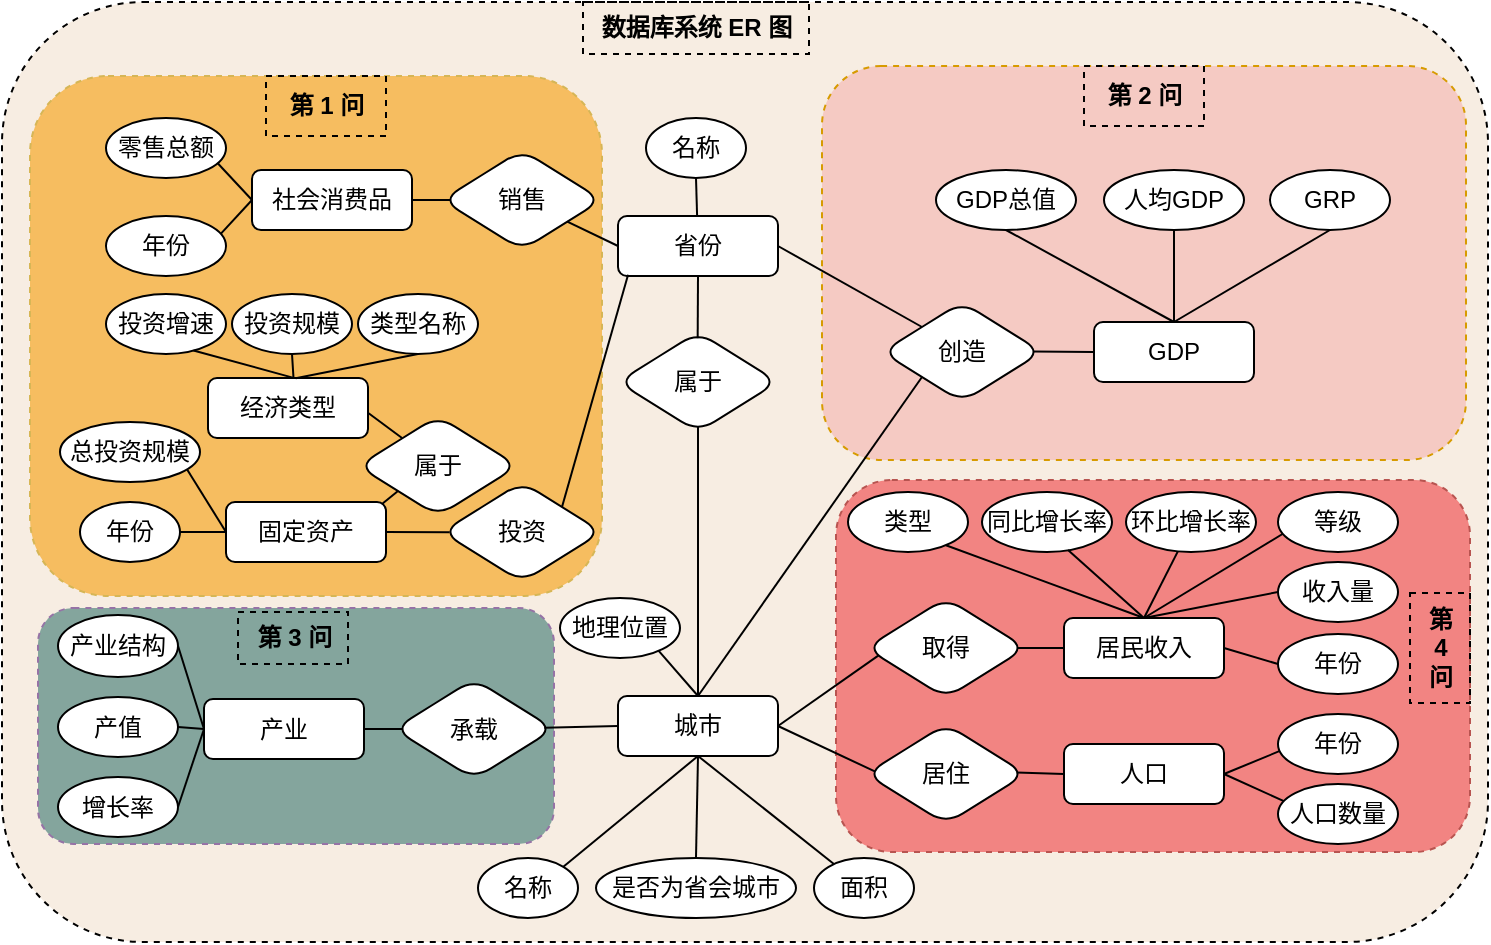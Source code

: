 <mxfile version="24.4.10" type="device">
  <diagram id="t5Vlt-aiu3l5UaKJvbd7" name="第 1 页">
    <mxGraphModel dx="942" dy="553" grid="0" gridSize="10" guides="1" tooltips="1" connect="1" arrows="1" fold="1" page="0" pageScale="1" pageWidth="827" pageHeight="1169" math="0" shadow="0">
      <root>
        <mxCell id="0" />
        <mxCell id="1" parent="0" />
        <mxCell id="vc4zO4dIkSNdIpExmPqI-37" value="" style="rounded=1;whiteSpace=wrap;html=1;dashed=1;glass=0;shadow=0;fillColor=#F7EDE2;" parent="1" vertex="1">
          <mxGeometry x="92" y="103" width="743" height="470" as="geometry" />
        </mxCell>
        <mxCell id="vc4zO4dIkSNdIpExmPqI-35" value="" style="rounded=1;whiteSpace=wrap;html=1;fillColor=#84A59D;strokeColor=#9673a6;dashed=1;" parent="1" vertex="1">
          <mxGeometry x="110" y="406" width="258" height="118" as="geometry" />
        </mxCell>
        <mxCell id="vc4zO4dIkSNdIpExmPqI-31" value="" style="rounded=1;whiteSpace=wrap;html=1;fillColor=#F28482;strokeColor=#b85450;dashed=1;glass=0;shadow=0;" parent="1" vertex="1">
          <mxGeometry x="509" y="342" width="317" height="186" as="geometry" />
        </mxCell>
        <mxCell id="vc4zO4dIkSNdIpExmPqI-29" value="" style="rounded=1;whiteSpace=wrap;html=1;fillColor=#F6BD60;strokeColor=#d6b656;dashed=1;" parent="1" vertex="1">
          <mxGeometry x="106" y="140" width="286" height="260" as="geometry" />
        </mxCell>
        <mxCell id="vc4zO4dIkSNdIpExmPqI-27" value="" style="rounded=1;whiteSpace=wrap;html=1;fillColor=#F5CAC3;strokeColor=#d79b00;dashed=1;glass=0;shadow=0;" parent="1" vertex="1">
          <mxGeometry x="502" y="135" width="322" height="197" as="geometry" />
        </mxCell>
        <mxCell id="vc4zO4dIkSNdIpExmPqI-16" style="rounded=0;orthogonalLoop=1;jettySize=auto;html=1;exitX=1;exitY=0.5;exitDx=0;exitDy=0;entryX=0;entryY=0;entryDx=0;entryDy=0;endArrow=none;endFill=0;" parent="1" source="ZHKS1Mx2NEOXPqzIX1MI-1" target="vc4zO4dIkSNdIpExmPqI-14" edge="1">
          <mxGeometry relative="1" as="geometry">
            <mxPoint x="515.0" y="233.08" as="sourcePoint" />
          </mxGeometry>
        </mxCell>
        <mxCell id="ZHKS1Mx2NEOXPqzIX1MI-1" value="省份" style="rounded=1;whiteSpace=wrap;html=1;" parent="1" vertex="1">
          <mxGeometry x="400" y="210" width="80" height="30" as="geometry" />
        </mxCell>
        <mxCell id="vc4zO4dIkSNdIpExmPqI-15" style="rounded=0;orthogonalLoop=1;jettySize=auto;html=1;entryX=0;entryY=1;entryDx=0;entryDy=0;endArrow=none;endFill=0;" parent="1" target="vc4zO4dIkSNdIpExmPqI-14" edge="1">
          <mxGeometry relative="1" as="geometry">
            <mxPoint x="440" y="450" as="sourcePoint" />
          </mxGeometry>
        </mxCell>
        <mxCell id="ZHKS1Mx2NEOXPqzIX1MI-2" value="城市" style="rounded=1;whiteSpace=wrap;html=1;" parent="1" vertex="1">
          <mxGeometry x="400" y="450" width="80" height="30" as="geometry" />
        </mxCell>
        <mxCell id="ZHKS1Mx2NEOXPqzIX1MI-22" style="rounded=0;orthogonalLoop=1;jettySize=auto;html=1;exitX=0.5;exitY=0;exitDx=0;exitDy=0;endArrow=none;endFill=0;entryX=0.5;entryY=1;entryDx=0;entryDy=0;" parent="1" source="ZHKS1Mx2NEOXPqzIX1MI-3" target="ZHKS1Mx2NEOXPqzIX1MI-2" edge="1">
          <mxGeometry relative="1" as="geometry">
            <mxPoint x="433" y="479" as="targetPoint" />
          </mxGeometry>
        </mxCell>
        <mxCell id="ZHKS1Mx2NEOXPqzIX1MI-3" value="是否为省会城市" style="ellipse;whiteSpace=wrap;html=1;rounded=1;" parent="1" vertex="1">
          <mxGeometry x="389" y="531" width="100" height="30" as="geometry" />
        </mxCell>
        <mxCell id="ZHKS1Mx2NEOXPqzIX1MI-4" value="名称" style="ellipse;whiteSpace=wrap;html=1;rounded=1;" parent="1" vertex="1">
          <mxGeometry x="330" y="531" width="50" height="30" as="geometry" />
        </mxCell>
        <mxCell id="ZHKS1Mx2NEOXPqzIX1MI-5" value="名称" style="ellipse;whiteSpace=wrap;html=1;rounded=1;" parent="1" vertex="1">
          <mxGeometry x="414" y="161" width="50" height="30" as="geometry" />
        </mxCell>
        <mxCell id="ZHKS1Mx2NEOXPqzIX1MI-6" value="属于" style="rhombus;whiteSpace=wrap;html=1;rounded=1;" parent="1" vertex="1">
          <mxGeometry x="400" y="268" width="80" height="50" as="geometry" />
        </mxCell>
        <mxCell id="ZHKS1Mx2NEOXPqzIX1MI-7" value="" style="endArrow=none;html=1;rounded=1;entryX=0.5;entryY=1;entryDx=0;entryDy=0;exitX=0.498;exitY=0.062;exitDx=0;exitDy=0;exitPerimeter=0;" parent="1" source="ZHKS1Mx2NEOXPqzIX1MI-6" target="ZHKS1Mx2NEOXPqzIX1MI-1" edge="1">
          <mxGeometry width="50" height="50" relative="1" as="geometry">
            <mxPoint x="440" y="330" as="sourcePoint" />
            <mxPoint x="490" y="280" as="targetPoint" />
          </mxGeometry>
        </mxCell>
        <mxCell id="ZHKS1Mx2NEOXPqzIX1MI-8" value="" style="endArrow=none;html=1;rounded=1;entryX=0.5;entryY=0.949;entryDx=0;entryDy=0;entryPerimeter=0;" parent="1" target="ZHKS1Mx2NEOXPqzIX1MI-6" edge="1">
          <mxGeometry width="50" height="50" relative="1" as="geometry">
            <mxPoint x="440" y="450" as="sourcePoint" />
            <mxPoint x="440" y="380" as="targetPoint" />
          </mxGeometry>
        </mxCell>
        <mxCell id="ZHKS1Mx2NEOXPqzIX1MI-12" value="" style="endArrow=none;html=1;rounded=1;entryX=1;entryY=0;entryDx=0;entryDy=0;exitX=0.5;exitY=1;exitDx=0;exitDy=0;" parent="1" source="ZHKS1Mx2NEOXPqzIX1MI-2" target="ZHKS1Mx2NEOXPqzIX1MI-4" edge="1">
          <mxGeometry width="50" height="50" relative="1" as="geometry">
            <mxPoint x="590" y="400" as="sourcePoint" />
            <mxPoint x="640" y="350" as="targetPoint" />
          </mxGeometry>
        </mxCell>
        <mxCell id="ZHKS1Mx2NEOXPqzIX1MI-13" value="" style="endArrow=none;html=1;rounded=1;entryX=0.5;entryY=1;entryDx=0;entryDy=0;" parent="1" source="ZHKS1Mx2NEOXPqzIX1MI-1" target="ZHKS1Mx2NEOXPqzIX1MI-5" edge="1">
          <mxGeometry width="50" height="50" relative="1" as="geometry">
            <mxPoint x="330" y="230" as="sourcePoint" />
            <mxPoint x="380" y="180" as="targetPoint" />
          </mxGeometry>
        </mxCell>
        <mxCell id="ZHKS1Mx2NEOXPqzIX1MI-26" value="地理位置" style="ellipse;whiteSpace=wrap;html=1;rounded=1;" parent="1" vertex="1">
          <mxGeometry x="371" y="401" width="60" height="30" as="geometry" />
        </mxCell>
        <mxCell id="ZHKS1Mx2NEOXPqzIX1MI-27" style="rounded=0;orthogonalLoop=1;jettySize=auto;html=1;exitX=0.819;exitY=0.874;exitDx=0;exitDy=0;endArrow=none;endFill=0;entryX=0.5;entryY=0;entryDx=0;entryDy=0;exitPerimeter=0;" parent="1" source="ZHKS1Mx2NEOXPqzIX1MI-26" target="ZHKS1Mx2NEOXPqzIX1MI-2" edge="1">
          <mxGeometry relative="1" as="geometry">
            <mxPoint x="465" y="480" as="targetPoint" />
          </mxGeometry>
        </mxCell>
        <mxCell id="v3m5VCWK5s6E4rEjAPFA-28" value="投资" style="rhombus;whiteSpace=wrap;html=1;rounded=1;" parent="1" vertex="1">
          <mxGeometry x="312" y="343" width="80" height="50" as="geometry" />
        </mxCell>
        <mxCell id="v3m5VCWK5s6E4rEjAPFA-29" value="销售" style="rhombus;whiteSpace=wrap;html=1;rounded=1;" parent="1" vertex="1">
          <mxGeometry x="312" y="177" width="80" height="50" as="geometry" />
        </mxCell>
        <mxCell id="v3m5VCWK5s6E4rEjAPFA-30" value="" style="endArrow=none;html=1;rounded=0;entryX=0;entryY=0.5;entryDx=0;entryDy=0;" parent="1" source="v3m5VCWK5s6E4rEjAPFA-29" target="ZHKS1Mx2NEOXPqzIX1MI-1" edge="1">
          <mxGeometry width="50" height="50" relative="1" as="geometry">
            <mxPoint x="353" y="277" as="sourcePoint" />
            <mxPoint x="403" y="227" as="targetPoint" />
          </mxGeometry>
        </mxCell>
        <mxCell id="v3m5VCWK5s6E4rEjAPFA-34" value="固定资产" style="rounded=1;whiteSpace=wrap;html=1;" parent="1" vertex="1">
          <mxGeometry x="204" y="353" width="80" height="30" as="geometry" />
        </mxCell>
        <mxCell id="v3m5VCWK5s6E4rEjAPFA-35" value="" style="endArrow=none;html=1;rounded=0;exitX=1;exitY=0.5;exitDx=0;exitDy=0;entryX=0.048;entryY=0.503;entryDx=0;entryDy=0;entryPerimeter=0;" parent="1" source="v3m5VCWK5s6E4rEjAPFA-34" target="v3m5VCWK5s6E4rEjAPFA-28" edge="1">
          <mxGeometry width="50" height="50" relative="1" as="geometry">
            <mxPoint x="264" y="480" as="sourcePoint" />
            <mxPoint x="314" y="430" as="targetPoint" />
          </mxGeometry>
        </mxCell>
        <mxCell id="v3m5VCWK5s6E4rEjAPFA-40" value="" style="endArrow=none;html=1;rounded=0;entryX=0.907;entryY=0.788;entryDx=0;entryDy=0;exitX=0;exitY=0.5;exitDx=0;exitDy=0;entryPerimeter=0;" parent="1" source="v3m5VCWK5s6E4rEjAPFA-34" target="v3m5VCWK5s6E4rEjAPFA-44" edge="1">
          <mxGeometry width="50" height="50" relative="1" as="geometry">
            <mxPoint x="169" y="429" as="sourcePoint" />
            <mxPoint x="200" y="391" as="targetPoint" />
          </mxGeometry>
        </mxCell>
        <mxCell id="v3m5VCWK5s6E4rEjAPFA-43" style="edgeStyle=orthogonalEdgeStyle;rounded=0;orthogonalLoop=1;jettySize=auto;html=1;exitX=0.5;exitY=1;exitDx=0;exitDy=0;" parent="1" edge="1">
          <mxGeometry relative="1" as="geometry">
            <mxPoint x="213" y="166" as="sourcePoint" />
            <mxPoint x="213" y="166" as="targetPoint" />
          </mxGeometry>
        </mxCell>
        <mxCell id="v3m5VCWK5s6E4rEjAPFA-44" value="总投资规模" style="ellipse;whiteSpace=wrap;html=1;rounded=1;" parent="1" vertex="1">
          <mxGeometry x="121" y="313" width="70" height="30" as="geometry" />
        </mxCell>
        <mxCell id="v3m5VCWK5s6E4rEjAPFA-46" value="类型名称" style="ellipse;whiteSpace=wrap;html=1;rounded=1;" parent="1" vertex="1">
          <mxGeometry x="270" y="249" width="60" height="30" as="geometry" />
        </mxCell>
        <mxCell id="v3m5VCWK5s6E4rEjAPFA-48" value="投资规模" style="ellipse;whiteSpace=wrap;html=1;rounded=1;" parent="1" vertex="1">
          <mxGeometry x="207" y="249" width="60" height="30" as="geometry" />
        </mxCell>
        <mxCell id="v3m5VCWK5s6E4rEjAPFA-50" value="投资增速" style="ellipse;whiteSpace=wrap;html=1;rounded=1;" parent="1" vertex="1">
          <mxGeometry x="144" y="249" width="60" height="30" as="geometry" />
        </mxCell>
        <mxCell id="v3m5VCWK5s6E4rEjAPFA-52" value="社会消费品" style="rounded=1;whiteSpace=wrap;html=1;" parent="1" vertex="1">
          <mxGeometry x="217" y="187" width="80" height="30" as="geometry" />
        </mxCell>
        <mxCell id="v3m5VCWK5s6E4rEjAPFA-54" value="零售总额" style="ellipse;whiteSpace=wrap;html=1;rounded=1;" parent="1" vertex="1">
          <mxGeometry x="144" y="161" width="60" height="30" as="geometry" />
        </mxCell>
        <mxCell id="v3m5VCWK5s6E4rEjAPFA-55" value="" style="endArrow=none;html=1;rounded=0;entryX=0;entryY=0.5;entryDx=0;entryDy=0;exitX=0.933;exitY=0.759;exitDx=0;exitDy=0;exitPerimeter=0;" parent="1" source="v3m5VCWK5s6E4rEjAPFA-54" target="v3m5VCWK5s6E4rEjAPFA-52" edge="1">
          <mxGeometry width="50" height="50" relative="1" as="geometry">
            <mxPoint x="291" y="255" as="sourcePoint" />
            <mxPoint x="341" y="205" as="targetPoint" />
          </mxGeometry>
        </mxCell>
        <mxCell id="v3m5VCWK5s6E4rEjAPFA-56" value="面积" style="ellipse;whiteSpace=wrap;html=1;rounded=1;" parent="1" vertex="1">
          <mxGeometry x="498" y="531" width="50" height="30" as="geometry" />
        </mxCell>
        <mxCell id="v3m5VCWK5s6E4rEjAPFA-57" value="" style="endArrow=none;html=1;rounded=0;exitX=0.5;exitY=1;exitDx=0;exitDy=0;" parent="1" source="ZHKS1Mx2NEOXPqzIX1MI-2" target="v3m5VCWK5s6E4rEjAPFA-56" edge="1">
          <mxGeometry width="50" height="50" relative="1" as="geometry">
            <mxPoint x="407" y="327" as="sourcePoint" />
            <mxPoint x="457" y="277" as="targetPoint" />
          </mxGeometry>
        </mxCell>
        <mxCell id="v3m5VCWK5s6E4rEjAPFA-58" value="" style="endArrow=none;html=1;rounded=0;exitX=1;exitY=0.5;exitDx=0;exitDy=0;entryX=0.101;entryY=0.549;entryDx=0;entryDy=0;entryPerimeter=0;" parent="1" source="ZHKS1Mx2NEOXPqzIX1MI-2" target="v3m5VCWK5s6E4rEjAPFA-60" edge="1">
          <mxGeometry width="50" height="50" relative="1" as="geometry">
            <mxPoint x="407" y="327" as="sourcePoint" />
            <mxPoint x="510" y="494" as="targetPoint" />
          </mxGeometry>
        </mxCell>
        <mxCell id="v3m5VCWK5s6E4rEjAPFA-59" value="人口" style="rounded=1;whiteSpace=wrap;html=1;" parent="1" vertex="1">
          <mxGeometry x="623" y="474" width="80" height="30" as="geometry" />
        </mxCell>
        <mxCell id="v3m5VCWK5s6E4rEjAPFA-60" value="取得" style="rhombus;whiteSpace=wrap;html=1;rounded=1;" parent="1" vertex="1">
          <mxGeometry x="524" y="401" width="80" height="50" as="geometry" />
        </mxCell>
        <mxCell id="v3m5VCWK5s6E4rEjAPFA-61" value="居住" style="rhombus;whiteSpace=wrap;html=1;rounded=1;" parent="1" vertex="1">
          <mxGeometry x="524" y="464" width="80" height="50" as="geometry" />
        </mxCell>
        <mxCell id="v3m5VCWK5s6E4rEjAPFA-64" value="" style="endArrow=none;html=1;rounded=0;entryX=0.055;entryY=0.474;entryDx=0;entryDy=0;exitX=1;exitY=0.5;exitDx=0;exitDy=0;entryPerimeter=0;" parent="1" source="ZHKS1Mx2NEOXPqzIX1MI-2" target="v3m5VCWK5s6E4rEjAPFA-61" edge="1">
          <mxGeometry width="50" height="50" relative="1" as="geometry">
            <mxPoint x="474" y="411" as="sourcePoint" />
            <mxPoint x="524" y="361" as="targetPoint" />
          </mxGeometry>
        </mxCell>
        <mxCell id="v3m5VCWK5s6E4rEjAPFA-66" value="居民收入" style="rounded=1;whiteSpace=wrap;html=1;" parent="1" vertex="1">
          <mxGeometry x="623" y="411" width="80" height="30" as="geometry" />
        </mxCell>
        <mxCell id="v3m5VCWK5s6E4rEjAPFA-68" value="" style="endArrow=none;html=1;rounded=0;exitX=0.941;exitY=0.486;exitDx=0;exitDy=0;entryX=0;entryY=0.5;entryDx=0;entryDy=0;exitPerimeter=0;" parent="1" source="v3m5VCWK5s6E4rEjAPFA-61" target="v3m5VCWK5s6E4rEjAPFA-59" edge="1">
          <mxGeometry width="50" height="50" relative="1" as="geometry">
            <mxPoint x="421" y="378" as="sourcePoint" />
            <mxPoint x="471" y="328" as="targetPoint" />
          </mxGeometry>
        </mxCell>
        <mxCell id="v3m5VCWK5s6E4rEjAPFA-69" value="年份" style="ellipse;whiteSpace=wrap;html=1;rounded=1;" parent="1" vertex="1">
          <mxGeometry x="131" y="353" width="50" height="30" as="geometry" />
        </mxCell>
        <mxCell id="v3m5VCWK5s6E4rEjAPFA-70" value="年份" style="ellipse;whiteSpace=wrap;html=1;rounded=1;" parent="1" vertex="1">
          <mxGeometry x="144" y="210" width="60" height="30" as="geometry" />
        </mxCell>
        <mxCell id="v3m5VCWK5s6E4rEjAPFA-71" value="" style="endArrow=none;html=1;rounded=0;entryX=0;entryY=0.5;entryDx=0;entryDy=0;exitX=1;exitY=0.5;exitDx=0;exitDy=0;" parent="1" source="v3m5VCWK5s6E4rEjAPFA-69" target="v3m5VCWK5s6E4rEjAPFA-34" edge="1">
          <mxGeometry width="50" height="50" relative="1" as="geometry">
            <mxPoint x="160" y="368" as="sourcePoint" />
            <mxPoint x="175" y="317" as="targetPoint" />
          </mxGeometry>
        </mxCell>
        <mxCell id="v3m5VCWK5s6E4rEjAPFA-72" value="" style="endArrow=none;html=1;rounded=0;entryX=0;entryY=0.5;entryDx=0;entryDy=0;exitX=0.956;exitY=0.297;exitDx=0;exitDy=0;exitPerimeter=0;" parent="1" source="v3m5VCWK5s6E4rEjAPFA-70" target="v3m5VCWK5s6E4rEjAPFA-52" edge="1">
          <mxGeometry width="50" height="50" relative="1" as="geometry">
            <mxPoint x="138" y="252" as="sourcePoint" />
            <mxPoint x="188" y="202" as="targetPoint" />
          </mxGeometry>
        </mxCell>
        <mxCell id="v3m5VCWK5s6E4rEjAPFA-73" value="年份" style="ellipse;whiteSpace=wrap;html=1;rounded=1;" parent="1" vertex="1">
          <mxGeometry x="730" y="459" width="60" height="30" as="geometry" />
        </mxCell>
        <mxCell id="v3m5VCWK5s6E4rEjAPFA-74" value="年份" style="ellipse;whiteSpace=wrap;html=1;rounded=1;" parent="1" vertex="1">
          <mxGeometry x="730" y="419" width="60" height="30" as="geometry" />
        </mxCell>
        <mxCell id="v3m5VCWK5s6E4rEjAPFA-75" value="" style="endArrow=none;html=1;rounded=0;entryX=0.011;entryY=0.62;entryDx=0;entryDy=0;exitX=1;exitY=0.5;exitDx=0;exitDy=0;entryPerimeter=0;" parent="1" source="v3m5VCWK5s6E4rEjAPFA-59" target="v3m5VCWK5s6E4rEjAPFA-73" edge="1">
          <mxGeometry width="50" height="50" relative="1" as="geometry">
            <mxPoint x="719" y="527" as="sourcePoint" />
            <mxPoint x="769" y="477" as="targetPoint" />
          </mxGeometry>
        </mxCell>
        <mxCell id="v3m5VCWK5s6E4rEjAPFA-76" value="人口数量" style="ellipse;whiteSpace=wrap;html=1;rounded=1;" parent="1" vertex="1">
          <mxGeometry x="730" y="494" width="60" height="30" as="geometry" />
        </mxCell>
        <mxCell id="v3m5VCWK5s6E4rEjAPFA-77" value="" style="endArrow=none;html=1;rounded=0;exitX=1;exitY=0.5;exitDx=0;exitDy=0;entryX=0.049;entryY=0.285;entryDx=0;entryDy=0;entryPerimeter=0;" parent="1" source="v3m5VCWK5s6E4rEjAPFA-59" target="v3m5VCWK5s6E4rEjAPFA-76" edge="1">
          <mxGeometry width="50" height="50" relative="1" as="geometry">
            <mxPoint x="745" y="555" as="sourcePoint" />
            <mxPoint x="735" y="513" as="targetPoint" />
          </mxGeometry>
        </mxCell>
        <mxCell id="v3m5VCWK5s6E4rEjAPFA-78" value="" style="endArrow=none;html=1;rounded=0;exitX=1;exitY=0.5;exitDx=0;exitDy=0;entryX=0;entryY=0.5;entryDx=0;entryDy=0;" parent="1" source="v3m5VCWK5s6E4rEjAPFA-66" target="v3m5VCWK5s6E4rEjAPFA-74" edge="1">
          <mxGeometry width="50" height="50" relative="1" as="geometry">
            <mxPoint x="706" y="547" as="sourcePoint" />
            <mxPoint x="756" y="497" as="targetPoint" />
          </mxGeometry>
        </mxCell>
        <mxCell id="v3m5VCWK5s6E4rEjAPFA-79" value="类型" style="ellipse;whiteSpace=wrap;html=1;rounded=1;" parent="1" vertex="1">
          <mxGeometry x="515" y="348" width="60" height="30" as="geometry" />
        </mxCell>
        <mxCell id="v3m5VCWK5s6E4rEjAPFA-80" value="环比增长率" style="ellipse;whiteSpace=wrap;html=1;rounded=1;" parent="1" vertex="1">
          <mxGeometry x="654" y="348" width="65" height="30" as="geometry" />
        </mxCell>
        <mxCell id="v3m5VCWK5s6E4rEjAPFA-81" value="同比增长率" style="ellipse;whiteSpace=wrap;html=1;rounded=1;" parent="1" vertex="1">
          <mxGeometry x="582" y="348" width="65" height="30" as="geometry" />
        </mxCell>
        <mxCell id="v3m5VCWK5s6E4rEjAPFA-82" value="收入量" style="ellipse;whiteSpace=wrap;html=1;rounded=1;" parent="1" vertex="1">
          <mxGeometry x="730" y="383" width="60" height="30" as="geometry" />
        </mxCell>
        <mxCell id="v3m5VCWK5s6E4rEjAPFA-83" value="等级" style="ellipse;whiteSpace=wrap;html=1;rounded=1;" parent="1" vertex="1">
          <mxGeometry x="730" y="348" width="60" height="30" as="geometry" />
        </mxCell>
        <mxCell id="v3m5VCWK5s6E4rEjAPFA-84" value="" style="endArrow=none;html=1;rounded=0;entryX=0.5;entryY=0;entryDx=0;entryDy=0;exitX=0.816;exitY=0.887;exitDx=0;exitDy=0;exitPerimeter=0;" parent="1" source="v3m5VCWK5s6E4rEjAPFA-79" target="v3m5VCWK5s6E4rEjAPFA-66" edge="1">
          <mxGeometry width="50" height="50" relative="1" as="geometry">
            <mxPoint x="553" y="374" as="sourcePoint" />
            <mxPoint x="661" y="411" as="targetPoint" />
          </mxGeometry>
        </mxCell>
        <mxCell id="v3m5VCWK5s6E4rEjAPFA-85" value="" style="endArrow=none;html=1;rounded=0;exitX=0;exitY=0.5;exitDx=0;exitDy=0;entryX=0.5;entryY=0;entryDx=0;entryDy=0;" parent="1" source="v3m5VCWK5s6E4rEjAPFA-82" target="v3m5VCWK5s6E4rEjAPFA-66" edge="1">
          <mxGeometry width="50" height="50" relative="1" as="geometry">
            <mxPoint x="647" y="529" as="sourcePoint" />
            <mxPoint x="660" y="412" as="targetPoint" />
          </mxGeometry>
        </mxCell>
        <mxCell id="v3m5VCWK5s6E4rEjAPFA-86" value="" style="endArrow=none;html=1;rounded=0;entryX=0.5;entryY=0;entryDx=0;entryDy=0;exitX=0.041;exitY=0.696;exitDx=0;exitDy=0;exitPerimeter=0;" parent="1" source="v3m5VCWK5s6E4rEjAPFA-83" target="v3m5VCWK5s6E4rEjAPFA-66" edge="1">
          <mxGeometry width="50" height="50" relative="1" as="geometry">
            <mxPoint x="687" y="547" as="sourcePoint" />
            <mxPoint x="737" y="497" as="targetPoint" />
          </mxGeometry>
        </mxCell>
        <mxCell id="v3m5VCWK5s6E4rEjAPFA-87" value="" style="endArrow=none;html=1;rounded=0;entryX=0.5;entryY=0;entryDx=0;entryDy=0;" parent="1" target="v3m5VCWK5s6E4rEjAPFA-66" edge="1">
          <mxGeometry width="50" height="50" relative="1" as="geometry">
            <mxPoint x="625" y="377" as="sourcePoint" />
            <mxPoint x="637" y="523" as="targetPoint" />
          </mxGeometry>
        </mxCell>
        <mxCell id="v3m5VCWK5s6E4rEjAPFA-88" value="" style="endArrow=none;html=1;rounded=0;entryX=0.5;entryY=0;entryDx=0;entryDy=0;exitX=0.399;exitY=0.989;exitDx=0;exitDy=0;exitPerimeter=0;" parent="1" source="v3m5VCWK5s6E4rEjAPFA-80" target="v3m5VCWK5s6E4rEjAPFA-66" edge="1">
          <mxGeometry width="50" height="50" relative="1" as="geometry">
            <mxPoint x="593" y="637" as="sourcePoint" />
            <mxPoint x="643" y="587" as="targetPoint" />
          </mxGeometry>
        </mxCell>
        <mxCell id="Q8U2NHktN-Qbv7YCwHtd-2" value="" style="endArrow=none;html=1;rounded=0;exitX=0.948;exitY=0.5;exitDx=0;exitDy=0;entryX=0;entryY=0.5;entryDx=0;entryDy=0;exitPerimeter=0;" parent="1" source="v3m5VCWK5s6E4rEjAPFA-60" target="v3m5VCWK5s6E4rEjAPFA-66" edge="1">
          <mxGeometry width="50" height="50" relative="1" as="geometry">
            <mxPoint x="609" y="374" as="sourcePoint" />
            <mxPoint x="633" y="375" as="targetPoint" />
          </mxGeometry>
        </mxCell>
        <mxCell id="Q8U2NHktN-Qbv7YCwHtd-3" value="" style="endArrow=none;html=1;rounded=0;entryX=1;entryY=0.5;entryDx=0;entryDy=0;" parent="1" target="v3m5VCWK5s6E4rEjAPFA-52" edge="1">
          <mxGeometry width="50" height="50" relative="1" as="geometry">
            <mxPoint x="316" y="202" as="sourcePoint" />
            <mxPoint x="433" y="240" as="targetPoint" />
          </mxGeometry>
        </mxCell>
        <mxCell id="Q8U2NHktN-Qbv7YCwHtd-10" value="承载" style="rhombus;whiteSpace=wrap;html=1;rounded=1;" parent="1" vertex="1">
          <mxGeometry x="288" y="441.5" width="80" height="50" as="geometry" />
        </mxCell>
        <mxCell id="Q8U2NHktN-Qbv7YCwHtd-11" value="产业" style="rounded=1;whiteSpace=wrap;html=1;" parent="1" vertex="1">
          <mxGeometry x="193" y="451.5" width="80" height="30" as="geometry" />
        </mxCell>
        <mxCell id="Q8U2NHktN-Qbv7YCwHtd-12" value="产业结构" style="ellipse;whiteSpace=wrap;html=1;" parent="1" vertex="1">
          <mxGeometry x="120" y="409.5" width="60" height="31" as="geometry" />
        </mxCell>
        <mxCell id="Q8U2NHktN-Qbv7YCwHtd-13" value="产值" style="ellipse;whiteSpace=wrap;html=1;" parent="1" vertex="1">
          <mxGeometry x="120" y="450.5" width="60" height="30" as="geometry" />
        </mxCell>
        <mxCell id="Q8U2NHktN-Qbv7YCwHtd-14" value="增长率" style="ellipse;whiteSpace=wrap;html=1;" parent="1" vertex="1">
          <mxGeometry x="120" y="490.5" width="60" height="30" as="geometry" />
        </mxCell>
        <mxCell id="Q8U2NHktN-Qbv7YCwHtd-15" value="" style="endArrow=none;html=1;rounded=0;entryX=1;entryY=0.5;entryDx=0;entryDy=0;exitX=0;exitY=0.5;exitDx=0;exitDy=0;" parent="1" source="Q8U2NHktN-Qbv7YCwHtd-11" target="Q8U2NHktN-Qbv7YCwHtd-12" edge="1">
          <mxGeometry width="50" height="50" relative="1" as="geometry">
            <mxPoint x="359" y="397.5" as="sourcePoint" />
            <mxPoint x="409" y="347.5" as="targetPoint" />
          </mxGeometry>
        </mxCell>
        <mxCell id="Q8U2NHktN-Qbv7YCwHtd-16" value="" style="endArrow=none;html=1;rounded=0;entryX=1;entryY=0.5;entryDx=0;entryDy=0;exitX=0;exitY=0.5;exitDx=0;exitDy=0;" parent="1" source="Q8U2NHktN-Qbv7YCwHtd-11" target="Q8U2NHktN-Qbv7YCwHtd-13" edge="1">
          <mxGeometry width="50" height="50" relative="1" as="geometry">
            <mxPoint x="203" y="476.5" as="sourcePoint" />
            <mxPoint x="180" y="434.5" as="targetPoint" />
          </mxGeometry>
        </mxCell>
        <mxCell id="Q8U2NHktN-Qbv7YCwHtd-17" value="" style="endArrow=none;html=1;rounded=0;entryX=1;entryY=0.5;entryDx=0;entryDy=0;exitX=0;exitY=0.5;exitDx=0;exitDy=0;" parent="1" source="Q8U2NHktN-Qbv7YCwHtd-11" target="Q8U2NHktN-Qbv7YCwHtd-14" edge="1">
          <mxGeometry width="50" height="50" relative="1" as="geometry">
            <mxPoint x="213" y="486.5" as="sourcePoint" />
            <mxPoint x="190" y="444.5" as="targetPoint" />
          </mxGeometry>
        </mxCell>
        <mxCell id="Q8U2NHktN-Qbv7YCwHtd-18" value="" style="endArrow=none;html=1;rounded=0;exitX=1;exitY=0.5;exitDx=0;exitDy=0;" parent="1" source="Q8U2NHktN-Qbv7YCwHtd-11" edge="1">
          <mxGeometry width="50" height="50" relative="1" as="geometry">
            <mxPoint x="223" y="496.5" as="sourcePoint" />
            <mxPoint x="292" y="466.5" as="targetPoint" />
          </mxGeometry>
        </mxCell>
        <mxCell id="Q8U2NHktN-Qbv7YCwHtd-19" value="" style="endArrow=none;html=1;rounded=0;exitX=0.939;exitY=0.487;exitDx=0;exitDy=0;exitPerimeter=0;entryX=0;entryY=0.5;entryDx=0;entryDy=0;" parent="1" source="Q8U2NHktN-Qbv7YCwHtd-10" target="ZHKS1Mx2NEOXPqzIX1MI-2" edge="1">
          <mxGeometry width="50" height="50" relative="1" as="geometry">
            <mxPoint x="227" y="505" as="sourcePoint" />
            <mxPoint x="399" y="468" as="targetPoint" />
          </mxGeometry>
        </mxCell>
        <mxCell id="Q8U2NHktN-Qbv7YCwHtd-29" value="GDP" style="rounded=1;whiteSpace=wrap;html=1;" parent="1" vertex="1">
          <mxGeometry x="638" y="263" width="80" height="30" as="geometry" />
        </mxCell>
        <mxCell id="vc4zO4dIkSNdIpExmPqI-1" value="属于" style="rhombus;whiteSpace=wrap;html=1;rounded=1;" parent="1" vertex="1">
          <mxGeometry x="270" y="310" width="80" height="50" as="geometry" />
        </mxCell>
        <mxCell id="vc4zO4dIkSNdIpExmPqI-2" value="经济类型" style="rounded=1;whiteSpace=wrap;html=1;" parent="1" vertex="1">
          <mxGeometry x="195" y="291" width="80" height="30" as="geometry" />
        </mxCell>
        <mxCell id="vc4zO4dIkSNdIpExmPqI-5" style="rounded=0;orthogonalLoop=1;jettySize=auto;html=1;entryX=0;entryY=1;entryDx=0;entryDy=0;endArrow=none;endFill=0;" parent="1" target="vc4zO4dIkSNdIpExmPqI-1" edge="1">
          <mxGeometry relative="1" as="geometry">
            <mxPoint x="282" y="354" as="sourcePoint" />
          </mxGeometry>
        </mxCell>
        <mxCell id="vc4zO4dIkSNdIpExmPqI-7" style="rounded=0;orthogonalLoop=1;jettySize=auto;html=1;exitX=0.729;exitY=0.941;exitDx=0;exitDy=0;endArrow=none;endFill=0;entryX=0.541;entryY=0.002;entryDx=0;entryDy=0;entryPerimeter=0;exitPerimeter=0;" parent="1" source="v3m5VCWK5s6E4rEjAPFA-50" target="vc4zO4dIkSNdIpExmPqI-2" edge="1">
          <mxGeometry relative="1" as="geometry">
            <mxPoint x="233" y="275" as="targetPoint" />
          </mxGeometry>
        </mxCell>
        <mxCell id="vc4zO4dIkSNdIpExmPqI-8" style="rounded=0;orthogonalLoop=1;jettySize=auto;html=1;exitX=0.5;exitY=1;exitDx=0;exitDy=0;endArrow=none;endFill=0;entryX=0.535;entryY=0.017;entryDx=0;entryDy=0;entryPerimeter=0;" parent="1" source="v3m5VCWK5s6E4rEjAPFA-48" target="vc4zO4dIkSNdIpExmPqI-2" edge="1">
          <mxGeometry relative="1" as="geometry">
            <mxPoint x="238" y="276" as="targetPoint" />
          </mxGeometry>
        </mxCell>
        <mxCell id="vc4zO4dIkSNdIpExmPqI-9" style="rounded=0;orthogonalLoop=1;jettySize=auto;html=1;exitX=0.5;exitY=1;exitDx=0;exitDy=0;endArrow=none;endFill=0;entryX=0.548;entryY=0.005;entryDx=0;entryDy=0;entryPerimeter=0;" parent="1" source="v3m5VCWK5s6E4rEjAPFA-46" target="vc4zO4dIkSNdIpExmPqI-2" edge="1">
          <mxGeometry relative="1" as="geometry">
            <mxPoint x="239" y="276" as="targetPoint" />
          </mxGeometry>
        </mxCell>
        <mxCell id="vc4zO4dIkSNdIpExmPqI-10" style="rounded=0;orthogonalLoop=1;jettySize=auto;html=1;exitX=1;exitY=0;exitDx=0;exitDy=0;entryX=0.063;entryY=0.979;entryDx=0;entryDy=0;entryPerimeter=0;endArrow=none;endFill=0;" parent="1" source="v3m5VCWK5s6E4rEjAPFA-28" target="ZHKS1Mx2NEOXPqzIX1MI-1" edge="1">
          <mxGeometry relative="1" as="geometry" />
        </mxCell>
        <mxCell id="vc4zO4dIkSNdIpExmPqI-12" style="rounded=0;orthogonalLoop=1;jettySize=auto;html=1;exitX=1.004;exitY=0.588;exitDx=0;exitDy=0;endArrow=none;endFill=0;exitPerimeter=0;" parent="1" source="vc4zO4dIkSNdIpExmPqI-2" edge="1">
          <mxGeometry relative="1" as="geometry">
            <mxPoint x="292" y="321" as="targetPoint" />
          </mxGeometry>
        </mxCell>
        <mxCell id="vc4zO4dIkSNdIpExmPqI-17" style="rounded=0;orthogonalLoop=1;jettySize=auto;html=1;exitX=0.943;exitY=0.494;exitDx=0;exitDy=0;entryX=0;entryY=0.5;entryDx=0;entryDy=0;exitPerimeter=0;endArrow=none;endFill=0;" parent="1" source="vc4zO4dIkSNdIpExmPqI-14" target="Q8U2NHktN-Qbv7YCwHtd-29" edge="1">
          <mxGeometry relative="1" as="geometry" />
        </mxCell>
        <mxCell id="vc4zO4dIkSNdIpExmPqI-14" value="创造" style="rhombus;whiteSpace=wrap;html=1;rounded=1;" parent="1" vertex="1">
          <mxGeometry x="532" y="253" width="80" height="50" as="geometry" />
        </mxCell>
        <mxCell id="vc4zO4dIkSNdIpExmPqI-23" style="rounded=0;orthogonalLoop=1;jettySize=auto;html=1;exitX=0.5;exitY=1;exitDx=0;exitDy=0;entryX=0.5;entryY=0;entryDx=0;entryDy=0;endArrow=none;endFill=0;" parent="1" source="vc4zO4dIkSNdIpExmPqI-20" target="Q8U2NHktN-Qbv7YCwHtd-29" edge="1">
          <mxGeometry relative="1" as="geometry" />
        </mxCell>
        <mxCell id="vc4zO4dIkSNdIpExmPqI-20" value="GDP总值" style="ellipse;whiteSpace=wrap;html=1;rounded=1;" parent="1" vertex="1">
          <mxGeometry x="559" y="187" width="70" height="30" as="geometry" />
        </mxCell>
        <mxCell id="vc4zO4dIkSNdIpExmPqI-24" style="rounded=0;orthogonalLoop=1;jettySize=auto;html=1;exitX=0.5;exitY=1;exitDx=0;exitDy=0;entryX=0.5;entryY=0;entryDx=0;entryDy=0;endArrow=none;endFill=0;" parent="1" source="vc4zO4dIkSNdIpExmPqI-21" target="Q8U2NHktN-Qbv7YCwHtd-29" edge="1">
          <mxGeometry relative="1" as="geometry">
            <mxPoint x="672.985" y="270.097" as="targetPoint" />
          </mxGeometry>
        </mxCell>
        <mxCell id="vc4zO4dIkSNdIpExmPqI-21" value="人均GDP" style="ellipse;whiteSpace=wrap;html=1;rounded=1;" parent="1" vertex="1">
          <mxGeometry x="643" y="187" width="70" height="30" as="geometry" />
        </mxCell>
        <mxCell id="vc4zO4dIkSNdIpExmPqI-25" style="rounded=0;orthogonalLoop=1;jettySize=auto;html=1;exitX=0.5;exitY=1;exitDx=0;exitDy=0;entryX=0.5;entryY=0;entryDx=0;entryDy=0;endArrow=none;endFill=0;" parent="1" source="vc4zO4dIkSNdIpExmPqI-22" target="Q8U2NHktN-Qbv7YCwHtd-29" edge="1">
          <mxGeometry relative="1" as="geometry" />
        </mxCell>
        <mxCell id="vc4zO4dIkSNdIpExmPqI-22" value="GRP" style="ellipse;whiteSpace=wrap;html=1;rounded=1;" parent="1" vertex="1">
          <mxGeometry x="726" y="187" width="60" height="30" as="geometry" />
        </mxCell>
        <mxCell id="vc4zO4dIkSNdIpExmPqI-28" value="第 2 问" style="text;html=1;align=center;verticalAlign=middle;resizable=0;points=[];autosize=1;strokeColor=default;fillColor=none;rounded=0;fontStyle=1;shadow=0;dashed=1;" parent="1" vertex="1">
          <mxGeometry x="633" y="135" width="60" height="30" as="geometry" />
        </mxCell>
        <mxCell id="vc4zO4dIkSNdIpExmPqI-30" value="第 1 问" style="text;html=1;align=center;verticalAlign=middle;resizable=0;points=[];autosize=1;strokeColor=default;fillColor=none;rounded=0;fontStyle=1;shadow=0;dashed=1;" parent="1" vertex="1">
          <mxGeometry x="224" y="140" width="60" height="30" as="geometry" />
        </mxCell>
        <mxCell id="vc4zO4dIkSNdIpExmPqI-34" value="&lt;b&gt;第&lt;/b&gt;&lt;div&gt;&lt;b&gt;4&lt;/b&gt;&lt;/div&gt;&lt;div&gt;&lt;b&gt;问&lt;/b&gt;&lt;/div&gt;" style="text;html=1;align=center;verticalAlign=middle;resizable=0;points=[];autosize=1;strokeColor=default;fillColor=none;dashed=1;" parent="1" vertex="1">
          <mxGeometry x="796" y="398.5" width="30" height="55" as="geometry" />
        </mxCell>
        <mxCell id="vc4zO4dIkSNdIpExmPqI-36" value="第 3 问" style="text;html=1;align=center;verticalAlign=middle;resizable=0;points=[];autosize=1;strokeColor=default;fillColor=none;rounded=0;fontStyle=1;shadow=0;dashed=1;" parent="1" vertex="1">
          <mxGeometry x="210" y="408" width="55" height="26" as="geometry" />
        </mxCell>
        <mxCell id="vc4zO4dIkSNdIpExmPqI-38" value="数据库系统 ER 图" style="text;html=1;align=center;verticalAlign=middle;resizable=0;points=[];autosize=1;strokeColor=default;fillColor=none;rounded=0;fontStyle=1;shadow=0;dashed=1;" parent="1" vertex="1">
          <mxGeometry x="382.5" y="103" width="113" height="26" as="geometry" />
        </mxCell>
      </root>
    </mxGraphModel>
  </diagram>
</mxfile>
